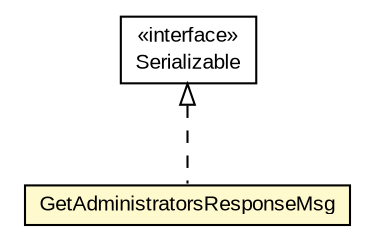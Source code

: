 #!/usr/local/bin/dot
#
# Class diagram 
# Generated by UMLGraph version R5_6-24-gf6e263 (http://www.umlgraph.org/)
#

digraph G {
	edge [fontname="arial",fontsize=10,labelfontname="arial",labelfontsize=10];
	node [fontname="arial",fontsize=10,shape=plaintext];
	nodesep=0.25;
	ranksep=0.5;
	// org.miloss.fgsms.services.interfaces.policyconfiguration.GetAdministratorsResponseMsg
	c108587 [label=<<table title="org.miloss.fgsms.services.interfaces.policyconfiguration.GetAdministratorsResponseMsg" border="0" cellborder="1" cellspacing="0" cellpadding="2" port="p" bgcolor="lemonChiffon" href="./GetAdministratorsResponseMsg.html">
		<tr><td><table border="0" cellspacing="0" cellpadding="1">
<tr><td align="center" balign="center"> GetAdministratorsResponseMsg </td></tr>
		</table></td></tr>
		</table>>, URL="./GetAdministratorsResponseMsg.html", fontname="arial", fontcolor="black", fontsize=10.0];
	//org.miloss.fgsms.services.interfaces.policyconfiguration.GetAdministratorsResponseMsg implements java.io.Serializable
	c108809:p -> c108587:p [dir=back,arrowtail=empty,style=dashed];
	// java.io.Serializable
	c108809 [label=<<table title="java.io.Serializable" border="0" cellborder="1" cellspacing="0" cellpadding="2" port="p" href="http://java.sun.com/j2se/1.4.2/docs/api/java/io/Serializable.html">
		<tr><td><table border="0" cellspacing="0" cellpadding="1">
<tr><td align="center" balign="center"> &#171;interface&#187; </td></tr>
<tr><td align="center" balign="center"> Serializable </td></tr>
		</table></td></tr>
		</table>>, URL="http://java.sun.com/j2se/1.4.2/docs/api/java/io/Serializable.html", fontname="arial", fontcolor="black", fontsize=10.0];
}

